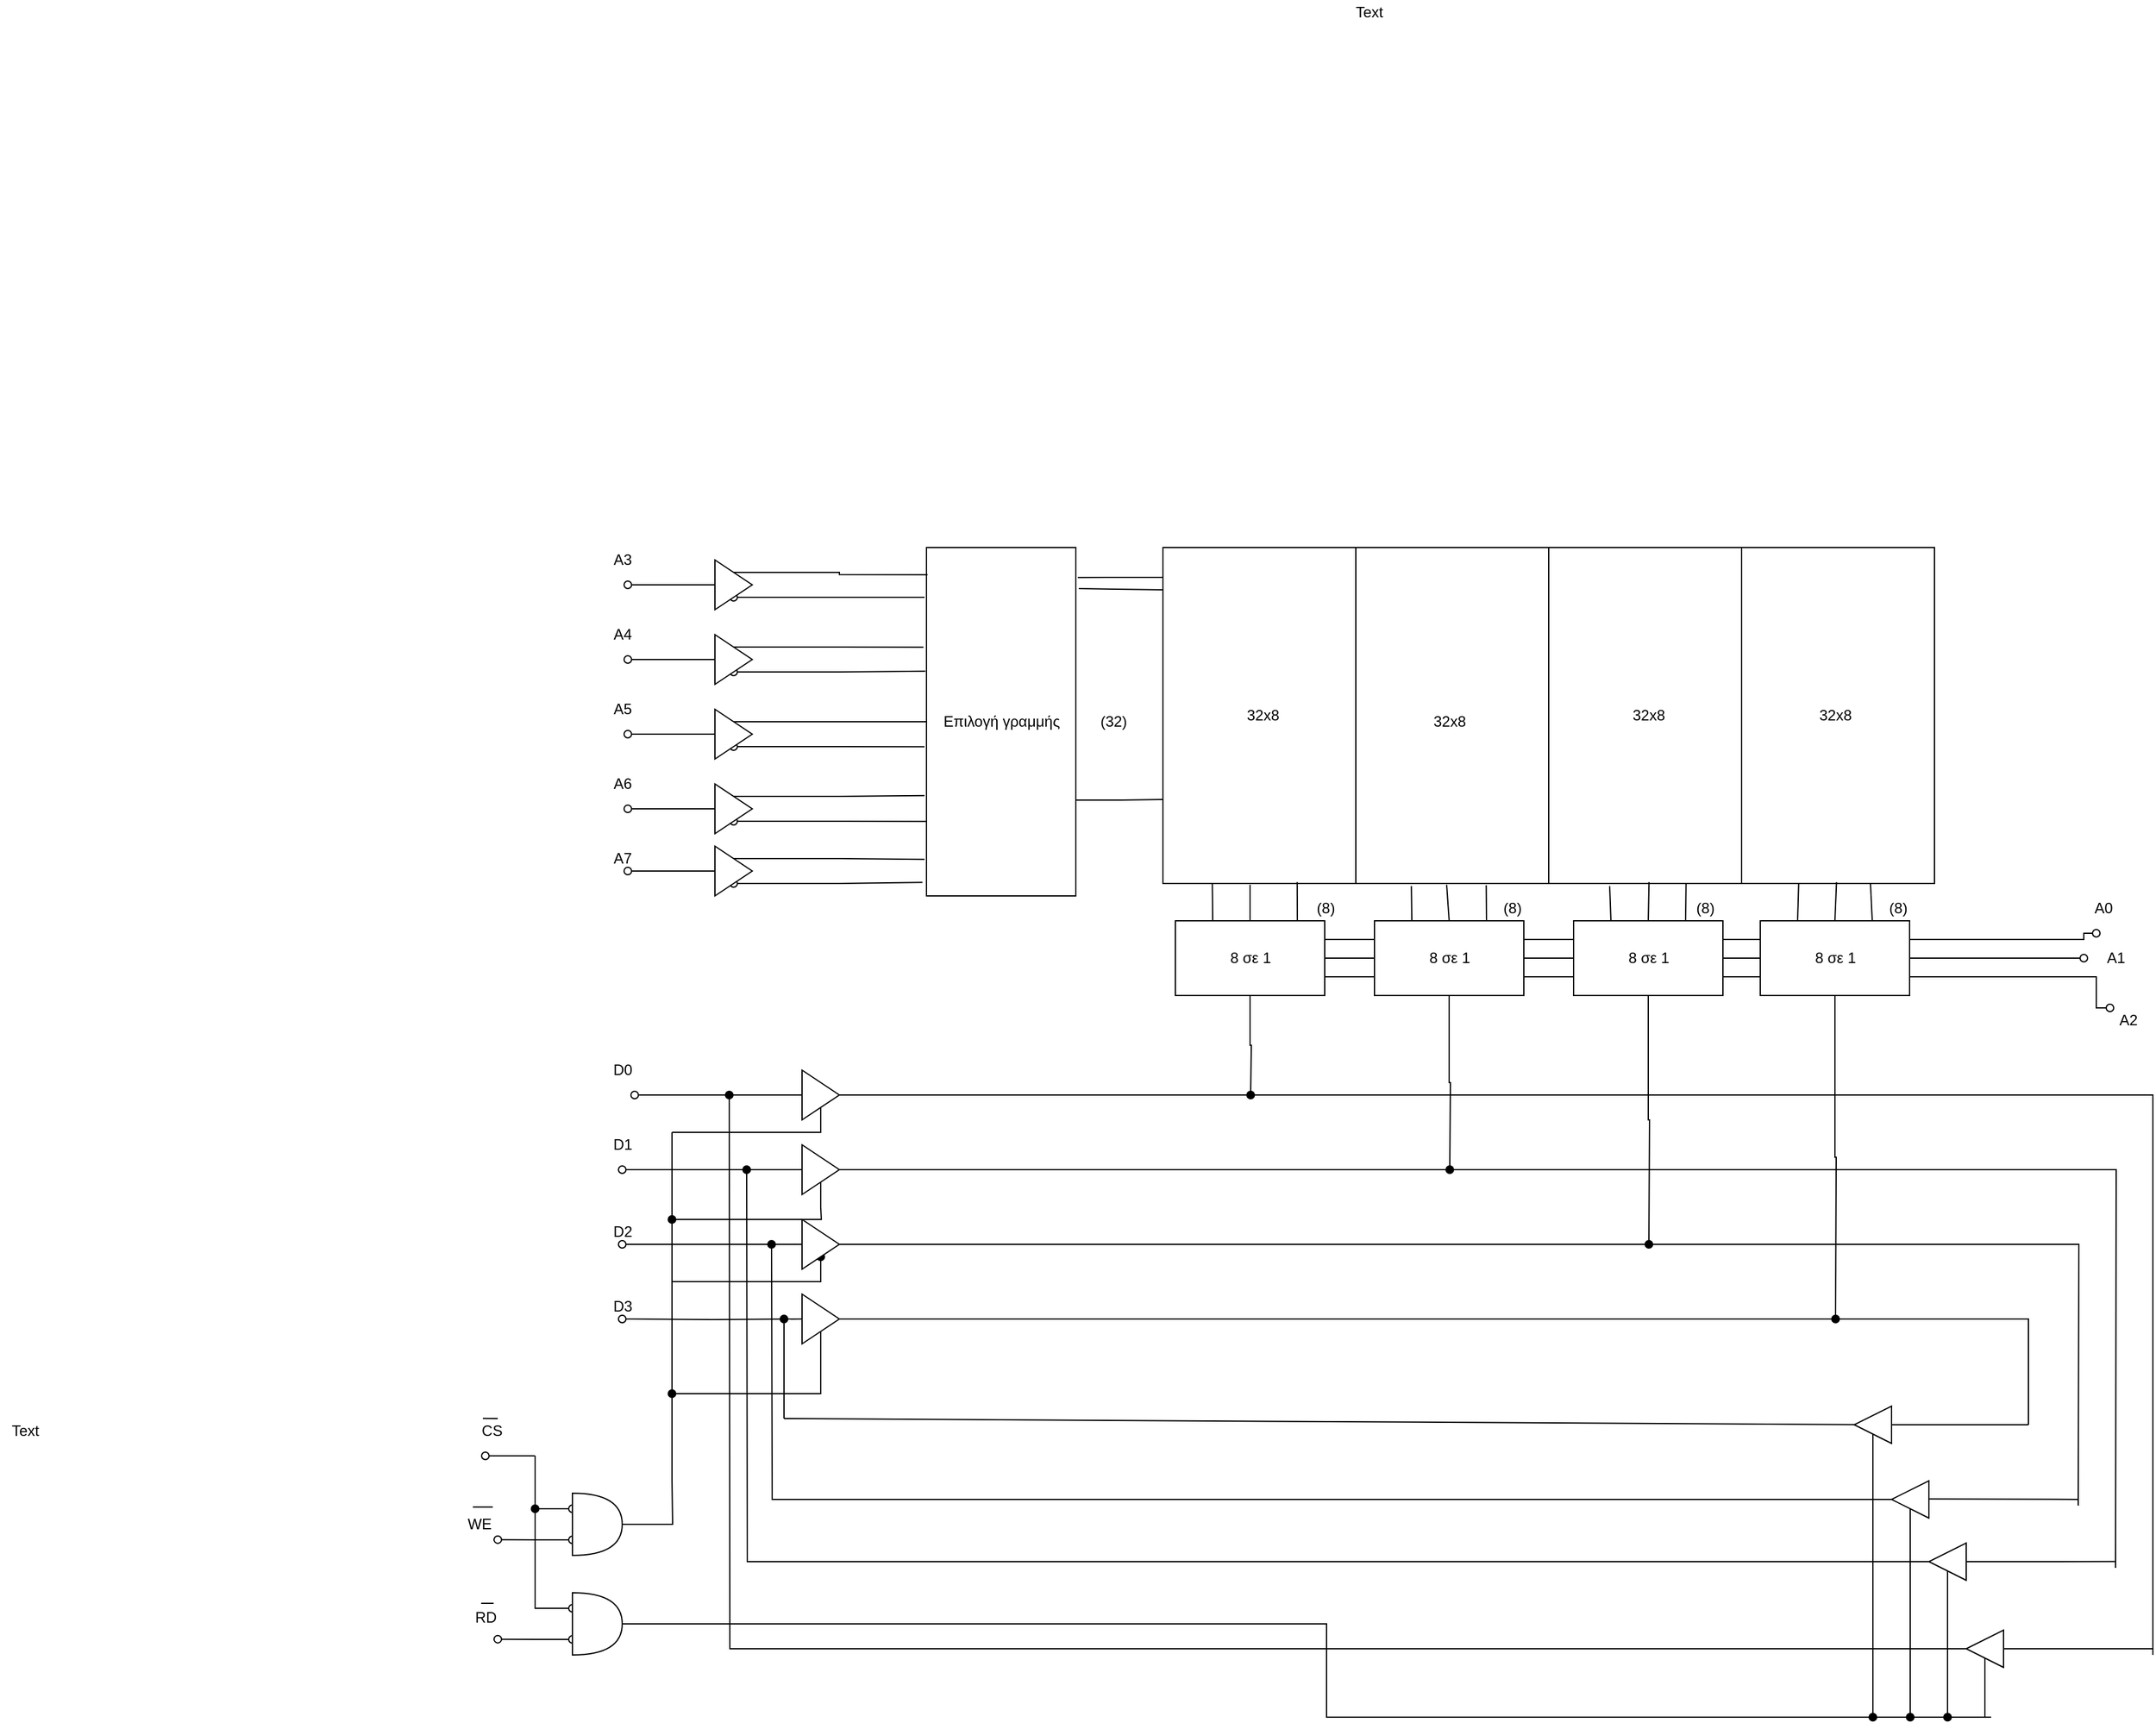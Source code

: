 <mxfile version="14.6.9" type="github" pages="2">
  <diagram id="zaYsaFtJAvkk4-98bPF6" name="Page-1">
    <mxGraphModel dx="2903" dy="2265" grid="1" gridSize="10" guides="1" tooltips="1" connect="1" arrows="1" fold="1" page="1" pageScale="1" pageWidth="827" pageHeight="1169" math="0" shadow="0">
      <root>
        <mxCell id="0" />
        <mxCell id="1" parent="0" />
        <mxCell id="vi7r8pS_lw6DegFknRx_-76" style="edgeStyle=orthogonalEdgeStyle;rounded=0;orthogonalLoop=1;jettySize=auto;html=1;exitX=1;exitY=0.75;exitDx=0;exitDy=0;entryX=0;entryY=0.75;entryDx=0;entryDy=0;startArrow=none;startFill=0;endArrow=none;endFill=0;" edge="1" parent="1" source="1oOB9dHWnE0UJrxzAWDH-4" target="1oOB9dHWnE0UJrxzAWDH-39">
          <mxGeometry relative="1" as="geometry">
            <Array as="points">
              <mxPoint x="495" y="253" />
              <mxPoint x="530" y="253" />
            </Array>
          </mxGeometry>
        </mxCell>
        <mxCell id="1oOB9dHWnE0UJrxzAWDH-4" value="Επιλογή γραμμής" style="rounded=0;whiteSpace=wrap;html=1;" vertex="1" parent="1">
          <mxGeometry x="374.5" y="50" width="120" height="280" as="geometry" />
        </mxCell>
        <mxCell id="1oOB9dHWnE0UJrxzAWDH-10" style="edgeStyle=orthogonalEdgeStyle;rounded=0;orthogonalLoop=1;jettySize=auto;html=1;endArrow=none;endFill=0;startArrow=oval;startFill=0;entryX=0;entryY=0.5;entryDx=0;entryDy=0;" edge="1" parent="1" target="1oOB9dHWnE0UJrxzAWDH-6">
          <mxGeometry relative="1" as="geometry">
            <mxPoint x="134.5" y="130" as="targetPoint" />
            <mxPoint x="134.5" y="80" as="sourcePoint" />
            <Array as="points">
              <mxPoint x="174.5" y="80" />
            </Array>
          </mxGeometry>
        </mxCell>
        <mxCell id="1oOB9dHWnE0UJrxzAWDH-11" style="edgeStyle=orthogonalEdgeStyle;rounded=0;orthogonalLoop=1;jettySize=auto;html=1;exitX=0.5;exitY=1;exitDx=0;exitDy=0;endArrow=none;endFill=0;startArrow=oval;startFill=0;" edge="1" parent="1" source="1oOB9dHWnE0UJrxzAWDH-6">
          <mxGeometry relative="1" as="geometry">
            <mxPoint x="373" y="90" as="targetPoint" />
            <Array as="points">
              <mxPoint x="373.5" y="90" />
            </Array>
          </mxGeometry>
        </mxCell>
        <mxCell id="1oOB9dHWnE0UJrxzAWDH-12" style="edgeStyle=orthogonalEdgeStyle;rounded=0;orthogonalLoop=1;jettySize=auto;html=1;exitX=0.5;exitY=0;exitDx=0;exitDy=0;endArrow=none;endFill=0;entryX=0.007;entryY=0.078;entryDx=0;entryDy=0;entryPerimeter=0;" edge="1" parent="1" source="1oOB9dHWnE0UJrxzAWDH-6" target="1oOB9dHWnE0UJrxzAWDH-4">
          <mxGeometry relative="1" as="geometry">
            <mxPoint x="324.5" y="70" as="targetPoint" />
            <Array as="points">
              <mxPoint x="304.5" y="70" />
              <mxPoint x="304.5" y="72" />
            </Array>
          </mxGeometry>
        </mxCell>
        <mxCell id="1oOB9dHWnE0UJrxzAWDH-6" value="" style="triangle;whiteSpace=wrap;html=1;" vertex="1" parent="1">
          <mxGeometry x="204.5" y="60" width="30" height="40" as="geometry" />
        </mxCell>
        <mxCell id="1oOB9dHWnE0UJrxzAWDH-16" style="edgeStyle=orthogonalEdgeStyle;rounded=0;orthogonalLoop=1;jettySize=auto;html=1;endArrow=none;endFill=0;startArrow=oval;startFill=0;entryX=0;entryY=0.5;entryDx=0;entryDy=0;" edge="1" parent="1" target="1oOB9dHWnE0UJrxzAWDH-17">
          <mxGeometry relative="1" as="geometry">
            <mxPoint x="134.5" y="190" as="targetPoint" />
            <mxPoint x="134.5" y="140" as="sourcePoint" />
            <Array as="points">
              <mxPoint x="174.5" y="140" />
            </Array>
          </mxGeometry>
        </mxCell>
        <mxCell id="1oOB9dHWnE0UJrxzAWDH-26" style="edgeStyle=orthogonalEdgeStyle;rounded=0;orthogonalLoop=1;jettySize=auto;html=1;exitX=0.5;exitY=1;exitDx=0;exitDy=0;entryX=-0.007;entryY=0.355;entryDx=0;entryDy=0;entryPerimeter=0;startArrow=oval;startFill=0;endArrow=none;endFill=0;" edge="1" parent="1" source="1oOB9dHWnE0UJrxzAWDH-17" target="1oOB9dHWnE0UJrxzAWDH-4">
          <mxGeometry relative="1" as="geometry" />
        </mxCell>
        <mxCell id="1oOB9dHWnE0UJrxzAWDH-29" style="edgeStyle=orthogonalEdgeStyle;rounded=0;orthogonalLoop=1;jettySize=auto;html=1;exitX=0.5;exitY=0;exitDx=0;exitDy=0;entryX=-0.02;entryY=0.286;entryDx=0;entryDy=0;entryPerimeter=0;startArrow=none;startFill=0;endArrow=none;endFill=0;" edge="1" parent="1" source="1oOB9dHWnE0UJrxzAWDH-17" target="1oOB9dHWnE0UJrxzAWDH-4">
          <mxGeometry relative="1" as="geometry" />
        </mxCell>
        <mxCell id="1oOB9dHWnE0UJrxzAWDH-17" value="" style="triangle;whiteSpace=wrap;html=1;" vertex="1" parent="1">
          <mxGeometry x="204.5" y="120" width="30" height="40" as="geometry" />
        </mxCell>
        <mxCell id="1oOB9dHWnE0UJrxzAWDH-18" style="edgeStyle=orthogonalEdgeStyle;rounded=0;orthogonalLoop=1;jettySize=auto;html=1;endArrow=none;endFill=0;startArrow=oval;startFill=0;entryX=0;entryY=0.5;entryDx=0;entryDy=0;" edge="1" parent="1" target="1oOB9dHWnE0UJrxzAWDH-19">
          <mxGeometry relative="1" as="geometry">
            <mxPoint x="134.5" y="250" as="targetPoint" />
            <mxPoint x="134.5" y="200" as="sourcePoint" />
            <Array as="points">
              <mxPoint x="174.5" y="200" />
            </Array>
          </mxGeometry>
        </mxCell>
        <mxCell id="1oOB9dHWnE0UJrxzAWDH-27" style="edgeStyle=orthogonalEdgeStyle;rounded=0;orthogonalLoop=1;jettySize=auto;html=1;exitX=0.5;exitY=1;exitDx=0;exitDy=0;entryX=-0.013;entryY=0.572;entryDx=0;entryDy=0;entryPerimeter=0;startArrow=oval;startFill=0;endArrow=none;endFill=0;" edge="1" parent="1" source="1oOB9dHWnE0UJrxzAWDH-19" target="1oOB9dHWnE0UJrxzAWDH-4">
          <mxGeometry relative="1" as="geometry" />
        </mxCell>
        <mxCell id="1oOB9dHWnE0UJrxzAWDH-30" style="edgeStyle=orthogonalEdgeStyle;rounded=0;orthogonalLoop=1;jettySize=auto;html=1;exitX=0.5;exitY=0;exitDx=0;exitDy=0;entryX=0;entryY=0.5;entryDx=0;entryDy=0;startArrow=none;startFill=0;endArrow=none;endFill=0;" edge="1" parent="1" source="1oOB9dHWnE0UJrxzAWDH-19" target="1oOB9dHWnE0UJrxzAWDH-4">
          <mxGeometry relative="1" as="geometry" />
        </mxCell>
        <mxCell id="1oOB9dHWnE0UJrxzAWDH-19" value="" style="triangle;whiteSpace=wrap;html=1;" vertex="1" parent="1">
          <mxGeometry x="204.5" y="180" width="30" height="40" as="geometry" />
        </mxCell>
        <mxCell id="1oOB9dHWnE0UJrxzAWDH-22" style="edgeStyle=orthogonalEdgeStyle;rounded=0;orthogonalLoop=1;jettySize=auto;html=1;endArrow=none;endFill=0;startArrow=oval;startFill=0;entryX=0;entryY=0.5;entryDx=0;entryDy=0;" edge="1" parent="1" target="1oOB9dHWnE0UJrxzAWDH-23">
          <mxGeometry relative="1" as="geometry">
            <mxPoint x="134.5" y="310" as="targetPoint" />
            <mxPoint x="134.5" y="260" as="sourcePoint" />
            <Array as="points">
              <mxPoint x="174.5" y="260" />
            </Array>
          </mxGeometry>
        </mxCell>
        <mxCell id="1oOB9dHWnE0UJrxzAWDH-28" style="edgeStyle=orthogonalEdgeStyle;rounded=0;orthogonalLoop=1;jettySize=auto;html=1;exitX=0.5;exitY=1;exitDx=0;exitDy=0;entryX=0;entryY=0.786;entryDx=0;entryDy=0;entryPerimeter=0;startArrow=oval;startFill=0;endArrow=none;endFill=0;" edge="1" parent="1" source="1oOB9dHWnE0UJrxzAWDH-23" target="1oOB9dHWnE0UJrxzAWDH-4">
          <mxGeometry relative="1" as="geometry" />
        </mxCell>
        <mxCell id="1oOB9dHWnE0UJrxzAWDH-31" style="edgeStyle=orthogonalEdgeStyle;rounded=0;orthogonalLoop=1;jettySize=auto;html=1;exitX=0.5;exitY=0;exitDx=0;exitDy=0;entryX=-0.013;entryY=0.712;entryDx=0;entryDy=0;entryPerimeter=0;startArrow=none;startFill=0;endArrow=none;endFill=0;" edge="1" parent="1" source="1oOB9dHWnE0UJrxzAWDH-23" target="1oOB9dHWnE0UJrxzAWDH-4">
          <mxGeometry relative="1" as="geometry" />
        </mxCell>
        <mxCell id="1oOB9dHWnE0UJrxzAWDH-23" value="" style="triangle;whiteSpace=wrap;html=1;" vertex="1" parent="1">
          <mxGeometry x="204.5" y="240" width="30" height="40" as="geometry" />
        </mxCell>
        <mxCell id="1oOB9dHWnE0UJrxzAWDH-32" value="" style="endArrow=none;html=1;exitX=1.013;exitY=0.086;exitDx=0;exitDy=0;exitPerimeter=0;" edge="1" parent="1" source="1oOB9dHWnE0UJrxzAWDH-4">
          <mxGeometry width="50" height="50" relative="1" as="geometry">
            <mxPoint x="504.5" y="250" as="sourcePoint" />
            <mxPoint x="564.5" y="74" as="targetPoint" />
          </mxGeometry>
        </mxCell>
        <mxCell id="1oOB9dHWnE0UJrxzAWDH-33" value="" style="endArrow=none;html=1;exitX=1.02;exitY=0.118;exitDx=0;exitDy=0;exitPerimeter=0;" edge="1" parent="1" source="1oOB9dHWnE0UJrxzAWDH-4">
          <mxGeometry width="50" height="50" relative="1" as="geometry">
            <mxPoint x="506.06" y="84.08" as="sourcePoint" />
            <mxPoint x="564.5" y="84" as="targetPoint" />
            <Array as="points" />
          </mxGeometry>
        </mxCell>
        <mxCell id="1oOB9dHWnE0UJrxzAWDH-34" style="edgeStyle=orthogonalEdgeStyle;rounded=0;orthogonalLoop=1;jettySize=auto;html=1;endArrow=none;endFill=0;startArrow=oval;startFill=0;entryX=0;entryY=0.5;entryDx=0;entryDy=0;" edge="1" parent="1" target="1oOB9dHWnE0UJrxzAWDH-35">
          <mxGeometry relative="1" as="geometry">
            <mxPoint x="134.5" y="360" as="targetPoint" />
            <mxPoint x="134.5" y="310" as="sourcePoint" />
            <Array as="points">
              <mxPoint x="174.5" y="310" />
            </Array>
          </mxGeometry>
        </mxCell>
        <mxCell id="1oOB9dHWnE0UJrxzAWDH-36" style="edgeStyle=orthogonalEdgeStyle;rounded=0;orthogonalLoop=1;jettySize=auto;html=1;exitX=0.5;exitY=0;exitDx=0;exitDy=0;entryX=-0.013;entryY=0.895;entryDx=0;entryDy=0;entryPerimeter=0;startArrow=none;startFill=0;endArrow=none;endFill=0;" edge="1" parent="1" source="1oOB9dHWnE0UJrxzAWDH-35" target="1oOB9dHWnE0UJrxzAWDH-4">
          <mxGeometry relative="1" as="geometry" />
        </mxCell>
        <mxCell id="1oOB9dHWnE0UJrxzAWDH-37" style="edgeStyle=orthogonalEdgeStyle;rounded=0;orthogonalLoop=1;jettySize=auto;html=1;exitX=0.5;exitY=1;exitDx=0;exitDy=0;entryX=-0.027;entryY=0.961;entryDx=0;entryDy=0;entryPerimeter=0;startArrow=oval;startFill=0;endArrow=none;endFill=0;" edge="1" parent="1" source="1oOB9dHWnE0UJrxzAWDH-35" target="1oOB9dHWnE0UJrxzAWDH-4">
          <mxGeometry relative="1" as="geometry" />
        </mxCell>
        <mxCell id="1oOB9dHWnE0UJrxzAWDH-35" value="" style="triangle;whiteSpace=wrap;html=1;" vertex="1" parent="1">
          <mxGeometry x="204.5" y="290" width="30" height="40" as="geometry" />
        </mxCell>
        <mxCell id="1oOB9dHWnE0UJrxzAWDH-39" value="" style="rounded=0;whiteSpace=wrap;html=1;" vertex="1" parent="1">
          <mxGeometry x="564.5" y="50" width="620" height="270" as="geometry" />
        </mxCell>
        <mxCell id="1oOB9dHWnE0UJrxzAWDH-40" value="" style="endArrow=none;html=1;entryX=0.25;entryY=0;entryDx=0;entryDy=0;exitX=0.25;exitY=1;exitDx=0;exitDy=0;" edge="1" parent="1" source="1oOB9dHWnE0UJrxzAWDH-39" target="1oOB9dHWnE0UJrxzAWDH-39">
          <mxGeometry width="50" height="50" relative="1" as="geometry">
            <mxPoint x="664.5" y="250" as="sourcePoint" />
            <mxPoint x="714.5" y="200" as="targetPoint" />
          </mxGeometry>
        </mxCell>
        <mxCell id="1oOB9dHWnE0UJrxzAWDH-42" value="" style="endArrow=none;html=1;entryX=0.5;entryY=1;entryDx=0;entryDy=0;exitX=0.5;exitY=0;exitDx=0;exitDy=0;" edge="1" parent="1" source="1oOB9dHWnE0UJrxzAWDH-39" target="1oOB9dHWnE0UJrxzAWDH-39">
          <mxGeometry width="50" height="50" relative="1" as="geometry">
            <mxPoint x="664.5" y="250" as="sourcePoint" />
            <mxPoint x="714.5" y="200" as="targetPoint" />
          </mxGeometry>
        </mxCell>
        <mxCell id="1oOB9dHWnE0UJrxzAWDH-43" value="" style="endArrow=none;html=1;entryX=0.75;entryY=0;entryDx=0;entryDy=0;exitX=0.75;exitY=1;exitDx=0;exitDy=0;" edge="1" parent="1" source="1oOB9dHWnE0UJrxzAWDH-39" target="1oOB9dHWnE0UJrxzAWDH-39">
          <mxGeometry width="50" height="50" relative="1" as="geometry">
            <mxPoint x="664.5" y="250" as="sourcePoint" />
            <mxPoint x="714.5" y="200" as="targetPoint" />
          </mxGeometry>
        </mxCell>
        <mxCell id="1oOB9dHWnE0UJrxzAWDH-99" style="edgeStyle=orthogonalEdgeStyle;rounded=0;orthogonalLoop=1;jettySize=auto;html=1;exitX=1;exitY=0.75;exitDx=0;exitDy=0;entryX=0;entryY=0.75;entryDx=0;entryDy=0;startArrow=none;startFill=0;endArrow=none;endFill=0;" edge="1" parent="1" source="1oOB9dHWnE0UJrxzAWDH-44" target="1oOB9dHWnE0UJrxzAWDH-45">
          <mxGeometry relative="1" as="geometry" />
        </mxCell>
        <mxCell id="vi7r8pS_lw6DegFknRx_-17" style="edgeStyle=orthogonalEdgeStyle;rounded=0;orthogonalLoop=1;jettySize=auto;html=1;exitX=0.5;exitY=1;exitDx=0;exitDy=0;startArrow=none;startFill=0;endArrow=oval;endFill=1;" edge="1" parent="1" source="1oOB9dHWnE0UJrxzAWDH-44">
          <mxGeometry relative="1" as="geometry">
            <mxPoint x="635" y="490" as="targetPoint" />
          </mxGeometry>
        </mxCell>
        <mxCell id="1oOB9dHWnE0UJrxzAWDH-44" value="" style="rounded=0;whiteSpace=wrap;html=1;" vertex="1" parent="1">
          <mxGeometry x="574.5" y="350" width="120" height="60" as="geometry" />
        </mxCell>
        <mxCell id="1oOB9dHWnE0UJrxzAWDH-95" style="edgeStyle=orthogonalEdgeStyle;rounded=0;orthogonalLoop=1;jettySize=auto;html=1;exitX=1;exitY=0.75;exitDx=0;exitDy=0;entryX=0;entryY=0.75;entryDx=0;entryDy=0;startArrow=none;startFill=0;endArrow=none;endFill=0;" edge="1" parent="1" source="1oOB9dHWnE0UJrxzAWDH-45" target="1oOB9dHWnE0UJrxzAWDH-46">
          <mxGeometry relative="1" as="geometry" />
        </mxCell>
        <mxCell id="1oOB9dHWnE0UJrxzAWDH-97" style="edgeStyle=orthogonalEdgeStyle;rounded=0;orthogonalLoop=1;jettySize=auto;html=1;exitX=0;exitY=0.25;exitDx=0;exitDy=0;entryX=1;entryY=0.25;entryDx=0;entryDy=0;startArrow=none;startFill=0;endArrow=none;endFill=0;" edge="1" parent="1" source="1oOB9dHWnE0UJrxzAWDH-45" target="1oOB9dHWnE0UJrxzAWDH-44">
          <mxGeometry relative="1" as="geometry" />
        </mxCell>
        <mxCell id="1oOB9dHWnE0UJrxzAWDH-98" style="edgeStyle=orthogonalEdgeStyle;rounded=0;orthogonalLoop=1;jettySize=auto;html=1;exitX=0;exitY=0.5;exitDx=0;exitDy=0;entryX=1;entryY=0.5;entryDx=0;entryDy=0;startArrow=none;startFill=0;endArrow=none;endFill=0;" edge="1" parent="1" source="1oOB9dHWnE0UJrxzAWDH-45" target="1oOB9dHWnE0UJrxzAWDH-44">
          <mxGeometry relative="1" as="geometry" />
        </mxCell>
        <mxCell id="vi7r8pS_lw6DegFknRx_-18" style="edgeStyle=orthogonalEdgeStyle;rounded=0;orthogonalLoop=1;jettySize=auto;html=1;exitX=0.5;exitY=1;exitDx=0;exitDy=0;startArrow=none;startFill=0;endArrow=oval;endFill=1;" edge="1" parent="1" source="1oOB9dHWnE0UJrxzAWDH-45">
          <mxGeometry relative="1" as="geometry">
            <mxPoint x="795" y="550" as="targetPoint" />
          </mxGeometry>
        </mxCell>
        <mxCell id="1oOB9dHWnE0UJrxzAWDH-45" value="" style="rounded=0;whiteSpace=wrap;html=1;" vertex="1" parent="1">
          <mxGeometry x="734.5" y="350" width="120" height="60" as="geometry" />
        </mxCell>
        <mxCell id="1oOB9dHWnE0UJrxzAWDH-93" style="edgeStyle=orthogonalEdgeStyle;rounded=0;orthogonalLoop=1;jettySize=auto;html=1;exitX=1;exitY=0.75;exitDx=0;exitDy=0;entryX=0;entryY=0.75;entryDx=0;entryDy=0;startArrow=none;startFill=0;endArrow=none;endFill=0;" edge="1" parent="1" source="1oOB9dHWnE0UJrxzAWDH-46" target="1oOB9dHWnE0UJrxzAWDH-47">
          <mxGeometry relative="1" as="geometry" />
        </mxCell>
        <mxCell id="1oOB9dHWnE0UJrxzAWDH-94" style="edgeStyle=orthogonalEdgeStyle;rounded=0;orthogonalLoop=1;jettySize=auto;html=1;exitX=0;exitY=0.25;exitDx=0;exitDy=0;entryX=1;entryY=0.25;entryDx=0;entryDy=0;startArrow=none;startFill=0;endArrow=none;endFill=0;" edge="1" parent="1" source="1oOB9dHWnE0UJrxzAWDH-46" target="1oOB9dHWnE0UJrxzAWDH-45">
          <mxGeometry relative="1" as="geometry" />
        </mxCell>
        <mxCell id="1oOB9dHWnE0UJrxzAWDH-96" style="edgeStyle=orthogonalEdgeStyle;rounded=0;orthogonalLoop=1;jettySize=auto;html=1;exitX=0;exitY=0.5;exitDx=0;exitDy=0;entryX=1;entryY=0.5;entryDx=0;entryDy=0;startArrow=none;startFill=0;endArrow=none;endFill=0;" edge="1" parent="1" source="1oOB9dHWnE0UJrxzAWDH-46" target="1oOB9dHWnE0UJrxzAWDH-45">
          <mxGeometry relative="1" as="geometry" />
        </mxCell>
        <mxCell id="vi7r8pS_lw6DegFknRx_-19" style="edgeStyle=orthogonalEdgeStyle;rounded=0;orthogonalLoop=1;jettySize=auto;html=1;exitX=0.5;exitY=1;exitDx=0;exitDy=0;startArrow=none;startFill=0;endArrow=oval;endFill=1;" edge="1" parent="1" source="1oOB9dHWnE0UJrxzAWDH-46">
          <mxGeometry relative="1" as="geometry">
            <mxPoint x="955" y="610" as="targetPoint" />
          </mxGeometry>
        </mxCell>
        <mxCell id="1oOB9dHWnE0UJrxzAWDH-46" value="" style="rounded=0;whiteSpace=wrap;html=1;" vertex="1" parent="1">
          <mxGeometry x="894.5" y="350" width="120" height="60" as="geometry" />
        </mxCell>
        <mxCell id="1oOB9dHWnE0UJrxzAWDH-84" value="" style="edgeStyle=orthogonalEdgeStyle;rounded=0;orthogonalLoop=1;jettySize=auto;html=1;startArrow=none;startFill=0;endArrow=oval;endFill=0;" edge="1" parent="1" source="1oOB9dHWnE0UJrxzAWDH-47">
          <mxGeometry relative="1" as="geometry">
            <mxPoint x="1304.5" y="380" as="targetPoint" />
          </mxGeometry>
        </mxCell>
        <mxCell id="1oOB9dHWnE0UJrxzAWDH-91" value="" style="edgeStyle=orthogonalEdgeStyle;rounded=0;orthogonalLoop=1;jettySize=auto;html=1;startArrow=none;startFill=0;endArrow=none;endFill=0;" edge="1" parent="1" source="1oOB9dHWnE0UJrxzAWDH-47">
          <mxGeometry relative="1" as="geometry">
            <mxPoint x="1014.5" y="380" as="targetPoint" />
          </mxGeometry>
        </mxCell>
        <mxCell id="1oOB9dHWnE0UJrxzAWDH-92" style="edgeStyle=orthogonalEdgeStyle;rounded=0;orthogonalLoop=1;jettySize=auto;html=1;exitX=0;exitY=0.25;exitDx=0;exitDy=0;entryX=1;entryY=0.25;entryDx=0;entryDy=0;startArrow=none;startFill=0;endArrow=none;endFill=0;" edge="1" parent="1" source="1oOB9dHWnE0UJrxzAWDH-47" target="1oOB9dHWnE0UJrxzAWDH-46">
          <mxGeometry relative="1" as="geometry" />
        </mxCell>
        <mxCell id="vi7r8pS_lw6DegFknRx_-20" style="edgeStyle=orthogonalEdgeStyle;rounded=0;orthogonalLoop=1;jettySize=auto;html=1;exitX=0.5;exitY=1;exitDx=0;exitDy=0;startArrow=none;startFill=0;endArrow=oval;endFill=1;" edge="1" parent="1" source="1oOB9dHWnE0UJrxzAWDH-47">
          <mxGeometry relative="1" as="geometry">
            <mxPoint x="1105" y="670" as="targetPoint" />
          </mxGeometry>
        </mxCell>
        <mxCell id="1oOB9dHWnE0UJrxzAWDH-47" value="" style="rounded=0;whiteSpace=wrap;html=1;" vertex="1" parent="1">
          <mxGeometry x="1044.5" y="350" width="120" height="60" as="geometry" />
        </mxCell>
        <mxCell id="1oOB9dHWnE0UJrxzAWDH-48" value="8 σε 1" style="text;html=1;strokeColor=none;fillColor=none;align=center;verticalAlign=middle;whiteSpace=wrap;rounded=0;" vertex="1" parent="1">
          <mxGeometry x="614.5" y="370" width="40" height="20" as="geometry" />
        </mxCell>
        <mxCell id="1oOB9dHWnE0UJrxzAWDH-49" value="8 σε 1" style="text;html=1;strokeColor=none;fillColor=none;align=center;verticalAlign=middle;whiteSpace=wrap;rounded=0;" vertex="1" parent="1">
          <mxGeometry x="774.5" y="370" width="40" height="20" as="geometry" />
        </mxCell>
        <mxCell id="1oOB9dHWnE0UJrxzAWDH-50" value="8 σε 1" style="text;html=1;strokeColor=none;fillColor=none;align=center;verticalAlign=middle;whiteSpace=wrap;rounded=0;" vertex="1" parent="1">
          <mxGeometry x="934.5" y="370" width="40" height="20" as="geometry" />
        </mxCell>
        <mxCell id="1oOB9dHWnE0UJrxzAWDH-51" value="8 σε 1" style="text;html=1;strokeColor=none;fillColor=none;align=center;verticalAlign=middle;whiteSpace=wrap;rounded=0;" vertex="1" parent="1">
          <mxGeometry x="1084.5" y="370" width="40" height="20" as="geometry" />
        </mxCell>
        <mxCell id="1oOB9dHWnE0UJrxzAWDH-52" value="32x8" style="text;html=1;strokeColor=none;fillColor=none;align=center;verticalAlign=middle;whiteSpace=wrap;rounded=0;" vertex="1" parent="1">
          <mxGeometry x="624.5" y="175" width="40" height="20" as="geometry" />
        </mxCell>
        <mxCell id="1oOB9dHWnE0UJrxzAWDH-53" value="32x8" style="text;html=1;strokeColor=none;fillColor=none;align=center;verticalAlign=middle;whiteSpace=wrap;rounded=0;" vertex="1" parent="1">
          <mxGeometry x="774.5" y="180" width="40" height="20" as="geometry" />
        </mxCell>
        <mxCell id="1oOB9dHWnE0UJrxzAWDH-54" value="32x8" style="text;html=1;strokeColor=none;fillColor=none;align=center;verticalAlign=middle;whiteSpace=wrap;rounded=0;" vertex="1" parent="1">
          <mxGeometry x="934.5" y="175" width="40" height="20" as="geometry" />
        </mxCell>
        <mxCell id="1oOB9dHWnE0UJrxzAWDH-55" value="32x8" style="text;html=1;strokeColor=none;fillColor=none;align=center;verticalAlign=middle;whiteSpace=wrap;rounded=0;" vertex="1" parent="1">
          <mxGeometry x="1084.5" y="175" width="40" height="20" as="geometry" />
        </mxCell>
        <mxCell id="1oOB9dHWnE0UJrxzAWDH-57" value="(32)" style="text;html=1;strokeColor=none;fillColor=none;align=center;verticalAlign=middle;whiteSpace=wrap;rounded=0;" vertex="1" parent="1">
          <mxGeometry x="504.5" y="180" width="40" height="20" as="geometry" />
        </mxCell>
        <mxCell id="1oOB9dHWnE0UJrxzAWDH-58" value="" style="endArrow=none;html=1;exitX=0.5;exitY=0;exitDx=0;exitDy=0;" edge="1" parent="1" source="1oOB9dHWnE0UJrxzAWDH-44">
          <mxGeometry width="50" height="50" relative="1" as="geometry">
            <mxPoint x="664.5" y="250" as="sourcePoint" />
            <mxPoint x="634.5" y="321" as="targetPoint" />
          </mxGeometry>
        </mxCell>
        <mxCell id="1oOB9dHWnE0UJrxzAWDH-62" value="" style="endArrow=none;html=1;entryX=0.064;entryY=0.999;entryDx=0;entryDy=0;entryPerimeter=0;exitX=0.25;exitY=0;exitDx=0;exitDy=0;" edge="1" parent="1" source="1oOB9dHWnE0UJrxzAWDH-44" target="1oOB9dHWnE0UJrxzAWDH-39">
          <mxGeometry width="50" height="50" relative="1" as="geometry">
            <mxPoint x="615.5" y="347" as="sourcePoint" />
            <mxPoint x="654.5" y="341" as="targetPoint" />
          </mxGeometry>
        </mxCell>
        <mxCell id="1oOB9dHWnE0UJrxzAWDH-63" value="" style="endArrow=none;html=1;entryX=0.174;entryY=0.996;entryDx=0;entryDy=0;entryPerimeter=0;" edge="1" parent="1" target="1oOB9dHWnE0UJrxzAWDH-39">
          <mxGeometry width="50" height="50" relative="1" as="geometry">
            <mxPoint x="672.5" y="350" as="sourcePoint" />
            <mxPoint x="664.5" y="351" as="targetPoint" />
          </mxGeometry>
        </mxCell>
        <mxCell id="1oOB9dHWnE0UJrxzAWDH-69" value="" style="endArrow=none;html=1;exitX=0.25;exitY=0;exitDx=0;exitDy=0;entryX=0.322;entryY=1.008;entryDx=0;entryDy=0;entryPerimeter=0;" edge="1" parent="1" source="1oOB9dHWnE0UJrxzAWDH-45" target="1oOB9dHWnE0UJrxzAWDH-39">
          <mxGeometry width="50" height="50" relative="1" as="geometry">
            <mxPoint x="664.5" y="250" as="sourcePoint" />
            <mxPoint x="714.5" y="200" as="targetPoint" />
          </mxGeometry>
        </mxCell>
        <mxCell id="1oOB9dHWnE0UJrxzAWDH-75" value="" style="endArrow=none;html=1;exitX=0.5;exitY=0;exitDx=0;exitDy=0;" edge="1" parent="1" source="1oOB9dHWnE0UJrxzAWDH-45">
          <mxGeometry width="50" height="50" relative="1" as="geometry">
            <mxPoint x="774.5" y="360" as="sourcePoint" />
            <mxPoint x="792.5" y="321" as="targetPoint" />
          </mxGeometry>
        </mxCell>
        <mxCell id="1oOB9dHWnE0UJrxzAWDH-76" value="" style="endArrow=none;html=1;exitX=0.75;exitY=0;exitDx=0;exitDy=0;entryX=0.419;entryY=1.005;entryDx=0;entryDy=0;entryPerimeter=0;" edge="1" parent="1" source="1oOB9dHWnE0UJrxzAWDH-45" target="1oOB9dHWnE0UJrxzAWDH-39">
          <mxGeometry width="50" height="50" relative="1" as="geometry">
            <mxPoint x="784.5" y="370" as="sourcePoint" />
            <mxPoint x="784.14" y="342.16" as="targetPoint" />
          </mxGeometry>
        </mxCell>
        <mxCell id="1oOB9dHWnE0UJrxzAWDH-77" value="" style="endArrow=none;html=1;entryX=0.579;entryY=1.008;entryDx=0;entryDy=0;entryPerimeter=0;exitX=0.25;exitY=0;exitDx=0;exitDy=0;" edge="1" parent="1" source="1oOB9dHWnE0UJrxzAWDH-46" target="1oOB9dHWnE0UJrxzAWDH-39">
          <mxGeometry width="50" height="50" relative="1" as="geometry">
            <mxPoint x="794.5" y="380" as="sourcePoint" />
            <mxPoint x="794.14" y="352.16" as="targetPoint" />
          </mxGeometry>
        </mxCell>
        <mxCell id="1oOB9dHWnE0UJrxzAWDH-78" value="" style="endArrow=none;html=1;exitX=0.5;exitY=0;exitDx=0;exitDy=0;entryX=0.63;entryY=0.996;entryDx=0;entryDy=0;entryPerimeter=0;" edge="1" parent="1" source="1oOB9dHWnE0UJrxzAWDH-46" target="1oOB9dHWnE0UJrxzAWDH-39">
          <mxGeometry width="50" height="50" relative="1" as="geometry">
            <mxPoint x="804.5" y="390" as="sourcePoint" />
            <mxPoint x="804.14" y="362.16" as="targetPoint" />
          </mxGeometry>
        </mxCell>
        <mxCell id="1oOB9dHWnE0UJrxzAWDH-79" value="" style="endArrow=none;html=1;exitX=0.75;exitY=0;exitDx=0;exitDy=0;entryX=0.678;entryY=0.999;entryDx=0;entryDy=0;entryPerimeter=0;" edge="1" parent="1" source="1oOB9dHWnE0UJrxzAWDH-46" target="1oOB9dHWnE0UJrxzAWDH-39">
          <mxGeometry width="50" height="50" relative="1" as="geometry">
            <mxPoint x="814.5" y="400" as="sourcePoint" />
            <mxPoint x="814.14" y="372.16" as="targetPoint" />
          </mxGeometry>
        </mxCell>
        <mxCell id="1oOB9dHWnE0UJrxzAWDH-80" value="" style="endArrow=none;html=1;exitX=0.25;exitY=0;exitDx=0;exitDy=0;entryX=0.824;entryY=0.999;entryDx=0;entryDy=0;entryPerimeter=0;" edge="1" parent="1" source="1oOB9dHWnE0UJrxzAWDH-47" target="1oOB9dHWnE0UJrxzAWDH-39">
          <mxGeometry width="50" height="50" relative="1" as="geometry">
            <mxPoint x="824.5" y="410" as="sourcePoint" />
            <mxPoint x="824.14" y="382.16" as="targetPoint" />
          </mxGeometry>
        </mxCell>
        <mxCell id="1oOB9dHWnE0UJrxzAWDH-81" value="" style="endArrow=none;html=1;exitX=0.5;exitY=0;exitDx=0;exitDy=0;entryX=0.873;entryY=0.996;entryDx=0;entryDy=0;entryPerimeter=0;" edge="1" parent="1" source="1oOB9dHWnE0UJrxzAWDH-47" target="1oOB9dHWnE0UJrxzAWDH-39">
          <mxGeometry width="50" height="50" relative="1" as="geometry">
            <mxPoint x="834.5" y="420" as="sourcePoint" />
            <mxPoint x="834.14" y="392.16" as="targetPoint" />
          </mxGeometry>
        </mxCell>
        <mxCell id="1oOB9dHWnE0UJrxzAWDH-82" value="" style="endArrow=none;html=1;exitX=0.75;exitY=0;exitDx=0;exitDy=0;entryX=0.917;entryY=0.999;entryDx=0;entryDy=0;entryPerimeter=0;" edge="1" parent="1" source="1oOB9dHWnE0UJrxzAWDH-47" target="1oOB9dHWnE0UJrxzAWDH-39">
          <mxGeometry width="50" height="50" relative="1" as="geometry">
            <mxPoint x="844.5" y="430" as="sourcePoint" />
            <mxPoint x="844.14" y="402.16" as="targetPoint" />
          </mxGeometry>
        </mxCell>
        <mxCell id="1oOB9dHWnE0UJrxzAWDH-90" value="" style="edgeStyle=orthogonalEdgeStyle;rounded=0;orthogonalLoop=1;jettySize=auto;html=1;startArrow=oval;startFill=0;endArrow=none;endFill=0;entryX=1;entryY=0.75;entryDx=0;entryDy=0;" edge="1" parent="1" target="1oOB9dHWnE0UJrxzAWDH-47">
          <mxGeometry relative="1" as="geometry">
            <mxPoint x="1325.5" y="420" as="sourcePoint" />
            <mxPoint x="1194.5" y="400" as="targetPoint" />
            <Array as="points">
              <mxPoint x="1314.5" y="395" />
            </Array>
          </mxGeometry>
        </mxCell>
        <mxCell id="1oOB9dHWnE0UJrxzAWDH-88" value="" style="edgeStyle=orthogonalEdgeStyle;rounded=0;orthogonalLoop=1;jettySize=auto;html=1;startArrow=oval;startFill=0;endArrow=none;endFill=0;entryX=1;entryY=0.25;entryDx=0;entryDy=0;exitX=0.53;exitY=0.425;exitDx=0;exitDy=0;exitPerimeter=0;" edge="1" parent="1" target="1oOB9dHWnE0UJrxzAWDH-47">
          <mxGeometry relative="1" as="geometry">
            <mxPoint x="1314.5" y="360" as="sourcePoint" />
            <mxPoint x="1244.5" y="370" as="targetPoint" />
            <Array as="points">
              <mxPoint x="1304.5" y="365" />
            </Array>
          </mxGeometry>
        </mxCell>
        <mxCell id="1oOB9dHWnE0UJrxzAWDH-100" style="edgeStyle=orthogonalEdgeStyle;rounded=0;orthogonalLoop=1;jettySize=auto;html=1;endArrow=none;endFill=0;startArrow=oval;startFill=0;entryX=0;entryY=0.5;entryDx=0;entryDy=0;" edge="1" parent="1" target="1oOB9dHWnE0UJrxzAWDH-101">
          <mxGeometry relative="1" as="geometry">
            <mxPoint x="204.5" y="540" as="targetPoint" />
            <mxPoint x="140" y="490" as="sourcePoint" />
            <Array as="points">
              <mxPoint x="234.5" y="490" />
              <mxPoint x="234.5" y="490" />
            </Array>
          </mxGeometry>
        </mxCell>
        <mxCell id="1oOB9dHWnE0UJrxzAWDH-114" style="edgeStyle=orthogonalEdgeStyle;rounded=0;orthogonalLoop=1;jettySize=auto;html=1;exitX=0.5;exitY=1;exitDx=0;exitDy=0;startArrow=none;startFill=0;endArrow=none;endFill=0;" edge="1" parent="1" source="1oOB9dHWnE0UJrxzAWDH-101">
          <mxGeometry relative="1" as="geometry">
            <mxPoint x="254.5" y="520" as="targetPoint" />
            <Array as="points">
              <mxPoint x="289.5" y="510" />
              <mxPoint x="289.5" y="510" />
            </Array>
          </mxGeometry>
        </mxCell>
        <mxCell id="vi7r8pS_lw6DegFknRx_-13" style="edgeStyle=orthogonalEdgeStyle;rounded=0;orthogonalLoop=1;jettySize=auto;html=1;exitX=1;exitY=0.5;exitDx=0;exitDy=0;startArrow=none;startFill=0;endArrow=none;endFill=0;" edge="1" parent="1" source="1oOB9dHWnE0UJrxzAWDH-101">
          <mxGeometry relative="1" as="geometry">
            <mxPoint x="1360" y="940" as="targetPoint" />
            <Array as="points">
              <mxPoint x="1360" y="490" />
              <mxPoint x="1360" y="940" />
            </Array>
          </mxGeometry>
        </mxCell>
        <mxCell id="1oOB9dHWnE0UJrxzAWDH-101" value="" style="triangle;whiteSpace=wrap;html=1;" vertex="1" parent="1">
          <mxGeometry x="274.5" y="470" width="30" height="40" as="geometry" />
        </mxCell>
        <mxCell id="1oOB9dHWnE0UJrxzAWDH-102" style="edgeStyle=orthogonalEdgeStyle;rounded=0;orthogonalLoop=1;jettySize=auto;html=1;endArrow=none;endFill=0;startArrow=oval;startFill=0;entryX=0;entryY=0.5;entryDx=0;entryDy=0;" edge="1" parent="1" target="1oOB9dHWnE0UJrxzAWDH-103">
          <mxGeometry relative="1" as="geometry">
            <mxPoint x="204.5" y="600" as="targetPoint" />
            <mxPoint x="130" y="550" as="sourcePoint" />
            <Array as="points">
              <mxPoint x="244.5" y="550" />
            </Array>
          </mxGeometry>
        </mxCell>
        <mxCell id="1oOB9dHWnE0UJrxzAWDH-115" style="edgeStyle=orthogonalEdgeStyle;rounded=0;orthogonalLoop=1;jettySize=auto;html=1;exitX=0.5;exitY=1;exitDx=0;exitDy=0;startArrow=none;startFill=0;endArrow=oval;endFill=1;" edge="1" parent="1" source="1oOB9dHWnE0UJrxzAWDH-103">
          <mxGeometry relative="1" as="geometry">
            <mxPoint x="170" y="590" as="targetPoint" />
            <Array as="points">
              <mxPoint x="290" y="580" />
              <mxPoint x="290" y="590" />
            </Array>
          </mxGeometry>
        </mxCell>
        <mxCell id="vi7r8pS_lw6DegFknRx_-14" style="edgeStyle=orthogonalEdgeStyle;rounded=0;orthogonalLoop=1;jettySize=auto;html=1;exitX=1;exitY=0.5;exitDx=0;exitDy=0;startArrow=none;startFill=0;endArrow=none;endFill=0;" edge="1" parent="1" source="1oOB9dHWnE0UJrxzAWDH-103">
          <mxGeometry relative="1" as="geometry">
            <mxPoint x="1330" y="870" as="targetPoint" />
          </mxGeometry>
        </mxCell>
        <mxCell id="1oOB9dHWnE0UJrxzAWDH-103" value="" style="triangle;whiteSpace=wrap;html=1;" vertex="1" parent="1">
          <mxGeometry x="274.5" y="530" width="30" height="40" as="geometry" />
        </mxCell>
        <mxCell id="1oOB9dHWnE0UJrxzAWDH-104" style="edgeStyle=orthogonalEdgeStyle;rounded=0;orthogonalLoop=1;jettySize=auto;html=1;endArrow=none;endFill=0;startArrow=oval;startFill=0;entryX=0;entryY=0.5;entryDx=0;entryDy=0;" edge="1" parent="1" target="1oOB9dHWnE0UJrxzAWDH-105">
          <mxGeometry relative="1" as="geometry">
            <mxPoint x="204.5" y="660" as="targetPoint" />
            <mxPoint x="130" y="610" as="sourcePoint" />
            <Array as="points">
              <mxPoint x="244.5" y="610" />
            </Array>
          </mxGeometry>
        </mxCell>
        <mxCell id="vi7r8pS_lw6DegFknRx_-4" style="edgeStyle=orthogonalEdgeStyle;rounded=0;orthogonalLoop=1;jettySize=auto;html=1;exitX=0.5;exitY=1;exitDx=0;exitDy=0;startArrow=oval;startFill=1;endArrow=none;endFill=0;" edge="1" parent="1" source="1oOB9dHWnE0UJrxzAWDH-105">
          <mxGeometry relative="1" as="geometry">
            <mxPoint x="170" y="640" as="targetPoint" />
            <Array as="points">
              <mxPoint x="290" y="640" />
            </Array>
          </mxGeometry>
        </mxCell>
        <mxCell id="vi7r8pS_lw6DegFknRx_-15" style="edgeStyle=orthogonalEdgeStyle;rounded=0;orthogonalLoop=1;jettySize=auto;html=1;exitX=1;exitY=0.5;exitDx=0;exitDy=0;startArrow=none;startFill=0;endArrow=none;endFill=0;" edge="1" parent="1" source="1oOB9dHWnE0UJrxzAWDH-105">
          <mxGeometry relative="1" as="geometry">
            <mxPoint x="1300" y="820" as="targetPoint" />
          </mxGeometry>
        </mxCell>
        <mxCell id="1oOB9dHWnE0UJrxzAWDH-105" value="" style="triangle;whiteSpace=wrap;html=1;" vertex="1" parent="1">
          <mxGeometry x="274.5" y="590" width="30" height="40" as="geometry" />
        </mxCell>
        <mxCell id="1oOB9dHWnE0UJrxzAWDH-106" style="edgeStyle=orthogonalEdgeStyle;rounded=0;orthogonalLoop=1;jettySize=auto;html=1;endArrow=none;endFill=0;startArrow=oval;startFill=0;entryX=0;entryY=0.5;entryDx=0;entryDy=0;" edge="1" parent="1" target="1oOB9dHWnE0UJrxzAWDH-107">
          <mxGeometry relative="1" as="geometry">
            <mxPoint x="284.5" y="670" as="targetPoint" />
            <mxPoint x="130" y="670" as="sourcePoint" />
            <Array as="points" />
          </mxGeometry>
        </mxCell>
        <mxCell id="vi7r8pS_lw6DegFknRx_-6" style="edgeStyle=orthogonalEdgeStyle;rounded=0;orthogonalLoop=1;jettySize=auto;html=1;exitX=0.5;exitY=1;exitDx=0;exitDy=0;startArrow=none;startFill=0;endArrow=none;endFill=0;" edge="1" parent="1" source="1oOB9dHWnE0UJrxzAWDH-107">
          <mxGeometry relative="1" as="geometry">
            <mxPoint x="284.5" y="730" as="targetPoint" />
            <Array as="points">
              <mxPoint x="289.5" y="730" />
            </Array>
          </mxGeometry>
        </mxCell>
        <mxCell id="1oOB9dHWnE0UJrxzAWDH-107" value="" style="triangle;whiteSpace=wrap;html=1;" vertex="1" parent="1">
          <mxGeometry x="274.5" y="650" width="30" height="40" as="geometry" />
        </mxCell>
        <mxCell id="1oOB9dHWnE0UJrxzAWDH-113" value="" style="endArrow=oval;html=1;endFill=1;" edge="1" parent="1">
          <mxGeometry width="50" height="50" relative="1" as="geometry">
            <mxPoint x="260" y="750" as="sourcePoint" />
            <mxPoint x="260" y="670" as="targetPoint" />
          </mxGeometry>
        </mxCell>
        <mxCell id="vi7r8pS_lw6DegFknRx_-2" value="" style="endArrow=none;html=1;" edge="1" parent="1">
          <mxGeometry width="50" height="50" relative="1" as="geometry">
            <mxPoint x="170" y="520" as="sourcePoint" />
            <mxPoint x="254.5" y="520" as="targetPoint" />
          </mxGeometry>
        </mxCell>
        <mxCell id="vi7r8pS_lw6DegFknRx_-5" value="" style="endArrow=none;html=1;" edge="1" parent="1">
          <mxGeometry width="50" height="50" relative="1" as="geometry">
            <mxPoint x="170" y="520" as="sourcePoint" />
            <mxPoint x="170" y="800" as="targetPoint" />
          </mxGeometry>
        </mxCell>
        <mxCell id="vi7r8pS_lw6DegFknRx_-7" value="" style="endArrow=none;html=1;startArrow=oval;startFill=1;" edge="1" parent="1">
          <mxGeometry width="50" height="50" relative="1" as="geometry">
            <mxPoint x="170" y="730" as="sourcePoint" />
            <mxPoint x="290" y="730" as="targetPoint" />
          </mxGeometry>
        </mxCell>
        <mxCell id="vi7r8pS_lw6DegFknRx_-11" style="edgeStyle=orthogonalEdgeStyle;rounded=0;orthogonalLoop=1;jettySize=auto;html=1;startArrow=none;startFill=0;endArrow=none;endFill=0;" edge="1" parent="1" source="vi7r8pS_lw6DegFknRx_-8">
          <mxGeometry relative="1" as="geometry">
            <mxPoint x="170" y="800" as="targetPoint" />
            <mxPoint x="70" y="835" as="sourcePoint" />
          </mxGeometry>
        </mxCell>
        <mxCell id="vi7r8pS_lw6DegFknRx_-9" value="Text" style="text;html=1;align=center;verticalAlign=middle;resizable=0;points=[];autosize=1;strokeColor=none;" vertex="1" parent="1">
          <mxGeometry x="710" y="-390" width="40" height="20" as="geometry" />
        </mxCell>
        <mxCell id="vi7r8pS_lw6DegFknRx_-10" value="Text" style="text;html=1;align=center;verticalAlign=middle;resizable=0;points=[];autosize=1;strokeColor=none;" vertex="1" parent="1">
          <mxGeometry x="-370" y="750" width="40" height="20" as="geometry" />
        </mxCell>
        <mxCell id="vi7r8pS_lw6DegFknRx_-24" value="" style="endArrow=none;html=1;" edge="1" parent="1" target="vi7r8pS_lw6DegFknRx_-26">
          <mxGeometry width="50" height="50" relative="1" as="geometry">
            <mxPoint x="260" y="750" as="sourcePoint" />
            <mxPoint x="1150" y="750" as="targetPoint" />
          </mxGeometry>
        </mxCell>
        <mxCell id="vi7r8pS_lw6DegFknRx_-25" value="" style="endArrow=none;html=1;" edge="1" parent="1">
          <mxGeometry width="50" height="50" relative="1" as="geometry">
            <mxPoint x="1180" y="814.58" as="sourcePoint" />
            <mxPoint x="1300" y="815" as="targetPoint" />
          </mxGeometry>
        </mxCell>
        <mxCell id="vi7r8pS_lw6DegFknRx_-28" value="" style="edgeStyle=orthogonalEdgeStyle;rounded=0;orthogonalLoop=1;jettySize=auto;html=1;startArrow=none;startFill=0;endArrow=none;endFill=0;" edge="1" parent="1" source="vi7r8pS_lw6DegFknRx_-26">
          <mxGeometry relative="1" as="geometry">
            <mxPoint x="1260" y="755" as="targetPoint" />
          </mxGeometry>
        </mxCell>
        <mxCell id="vi7r8pS_lw6DegFknRx_-74" style="edgeStyle=orthogonalEdgeStyle;rounded=0;orthogonalLoop=1;jettySize=auto;html=1;exitX=0.5;exitY=0;exitDx=0;exitDy=0;startArrow=none;startFill=0;endArrow=oval;endFill=1;" edge="1" parent="1" source="vi7r8pS_lw6DegFknRx_-26">
          <mxGeometry relative="1" as="geometry">
            <mxPoint x="1135" y="990" as="targetPoint" />
          </mxGeometry>
        </mxCell>
        <mxCell id="vi7r8pS_lw6DegFknRx_-26" value="" style="triangle;whiteSpace=wrap;html=1;direction=west;" vertex="1" parent="1">
          <mxGeometry x="1120" y="740" width="30" height="30" as="geometry" />
        </mxCell>
        <mxCell id="vi7r8pS_lw6DegFknRx_-30" value="" style="edgeStyle=orthogonalEdgeStyle;rounded=0;orthogonalLoop=1;jettySize=auto;html=1;startArrow=none;startFill=0;endArrow=none;endFill=0;entryX=1;entryY=0.5;entryDx=0;entryDy=0;" edge="1" parent="1" target="1oOB9dHWnE0UJrxzAWDH-107">
          <mxGeometry relative="1" as="geometry">
            <mxPoint x="1260" y="755" as="sourcePoint" />
            <mxPoint x="870" y="670" as="targetPoint" />
            <Array as="points">
              <mxPoint x="1260" y="670" />
            </Array>
          </mxGeometry>
        </mxCell>
        <mxCell id="vi7r8pS_lw6DegFknRx_-39" style="edgeStyle=orthogonalEdgeStyle;rounded=0;orthogonalLoop=1;jettySize=auto;html=1;exitX=1;exitY=0.5;exitDx=0;exitDy=0;startArrow=none;startFill=0;endArrow=oval;endFill=1;" edge="1" parent="1" source="vi7r8pS_lw6DegFknRx_-33">
          <mxGeometry relative="1" as="geometry">
            <mxPoint x="250" y="610" as="targetPoint" />
          </mxGeometry>
        </mxCell>
        <mxCell id="vi7r8pS_lw6DegFknRx_-73" style="edgeStyle=orthogonalEdgeStyle;rounded=0;orthogonalLoop=1;jettySize=auto;html=1;exitX=0.5;exitY=0;exitDx=0;exitDy=0;startArrow=none;startFill=0;endArrow=oval;endFill=1;" edge="1" parent="1" source="vi7r8pS_lw6DegFknRx_-33">
          <mxGeometry relative="1" as="geometry">
            <mxPoint x="1165" y="990" as="targetPoint" />
            <Array as="points">
              <mxPoint x="1165" y="950" />
            </Array>
          </mxGeometry>
        </mxCell>
        <mxCell id="vi7r8pS_lw6DegFknRx_-33" value="" style="triangle;whiteSpace=wrap;html=1;direction=west;" vertex="1" parent="1">
          <mxGeometry x="1150" y="800" width="30" height="30" as="geometry" />
        </mxCell>
        <mxCell id="vi7r8pS_lw6DegFknRx_-36" style="edgeStyle=orthogonalEdgeStyle;rounded=0;orthogonalLoop=1;jettySize=auto;html=1;exitX=0;exitY=0.5;exitDx=0;exitDy=0;startArrow=none;startFill=0;endArrow=none;endFill=0;" edge="1" parent="1" source="vi7r8pS_lw6DegFknRx_-34">
          <mxGeometry relative="1" as="geometry">
            <mxPoint x="1330" y="864.833" as="targetPoint" />
          </mxGeometry>
        </mxCell>
        <mxCell id="vi7r8pS_lw6DegFknRx_-40" style="edgeStyle=orthogonalEdgeStyle;rounded=0;orthogonalLoop=1;jettySize=auto;html=1;exitX=1;exitY=0.5;exitDx=0;exitDy=0;startArrow=none;startFill=0;endArrow=oval;endFill=1;" edge="1" parent="1" source="vi7r8pS_lw6DegFknRx_-34">
          <mxGeometry relative="1" as="geometry">
            <mxPoint x="230" y="550" as="targetPoint" />
          </mxGeometry>
        </mxCell>
        <mxCell id="vi7r8pS_lw6DegFknRx_-72" style="edgeStyle=orthogonalEdgeStyle;rounded=0;orthogonalLoop=1;jettySize=auto;html=1;exitX=0.5;exitY=0;exitDx=0;exitDy=0;startArrow=none;startFill=0;endArrow=oval;endFill=1;" edge="1" parent="1" source="vi7r8pS_lw6DegFknRx_-34">
          <mxGeometry relative="1" as="geometry">
            <mxPoint x="1195" y="990" as="targetPoint" />
          </mxGeometry>
        </mxCell>
        <mxCell id="vi7r8pS_lw6DegFknRx_-34" value="" style="triangle;whiteSpace=wrap;html=1;direction=west;" vertex="1" parent="1">
          <mxGeometry x="1180" y="850" width="30" height="30" as="geometry" />
        </mxCell>
        <mxCell id="vi7r8pS_lw6DegFknRx_-37" style="edgeStyle=orthogonalEdgeStyle;rounded=0;orthogonalLoop=1;jettySize=auto;html=1;exitX=0;exitY=0.5;exitDx=0;exitDy=0;startArrow=none;startFill=0;endArrow=none;endFill=0;" edge="1" parent="1" source="vi7r8pS_lw6DegFknRx_-35">
          <mxGeometry relative="1" as="geometry">
            <mxPoint x="1360" y="935" as="targetPoint" />
          </mxGeometry>
        </mxCell>
        <mxCell id="vi7r8pS_lw6DegFknRx_-41" style="edgeStyle=orthogonalEdgeStyle;rounded=0;orthogonalLoop=1;jettySize=auto;html=1;exitX=1;exitY=0.5;exitDx=0;exitDy=0;startArrow=none;startFill=0;endArrow=oval;endFill=1;" edge="1" parent="1" source="vi7r8pS_lw6DegFknRx_-35">
          <mxGeometry relative="1" as="geometry">
            <mxPoint x="216.0" y="490" as="targetPoint" />
          </mxGeometry>
        </mxCell>
        <mxCell id="vi7r8pS_lw6DegFknRx_-75" style="edgeStyle=orthogonalEdgeStyle;rounded=0;orthogonalLoop=1;jettySize=auto;html=1;exitX=0.5;exitY=0;exitDx=0;exitDy=0;startArrow=none;startFill=0;endArrow=none;endFill=0;" edge="1" parent="1" source="vi7r8pS_lw6DegFknRx_-35">
          <mxGeometry relative="1" as="geometry">
            <mxPoint x="1225" y="990" as="targetPoint" />
          </mxGeometry>
        </mxCell>
        <mxCell id="vi7r8pS_lw6DegFknRx_-35" value="" style="triangle;whiteSpace=wrap;html=1;direction=west;" vertex="1" parent="1">
          <mxGeometry x="1210" y="920" width="30" height="30" as="geometry" />
        </mxCell>
        <mxCell id="vi7r8pS_lw6DegFknRx_-44" style="edgeStyle=orthogonalEdgeStyle;rounded=0;orthogonalLoop=1;jettySize=auto;html=1;exitX=0;exitY=0.25;exitDx=0;exitDy=0;exitPerimeter=0;startArrow=oval;startFill=0;endArrow=oval;endFill=1;" edge="1" parent="1" source="vi7r8pS_lw6DegFknRx_-8">
          <mxGeometry relative="1" as="geometry">
            <mxPoint x="60.0" y="822.333" as="targetPoint" />
          </mxGeometry>
        </mxCell>
        <mxCell id="vi7r8pS_lw6DegFknRx_-45" style="edgeStyle=orthogonalEdgeStyle;rounded=0;orthogonalLoop=1;jettySize=auto;html=1;exitX=0;exitY=0.75;exitDx=0;exitDy=0;exitPerimeter=0;startArrow=oval;startFill=0;endArrow=oval;endFill=0;" edge="1" parent="1" source="vi7r8pS_lw6DegFknRx_-8">
          <mxGeometry relative="1" as="geometry">
            <mxPoint x="30.0" y="847.333" as="targetPoint" />
          </mxGeometry>
        </mxCell>
        <mxCell id="vi7r8pS_lw6DegFknRx_-8" value="" style="shape=or;whiteSpace=wrap;html=1;" vertex="1" parent="1">
          <mxGeometry x="90" y="810" width="40" height="50" as="geometry" />
        </mxCell>
        <mxCell id="vi7r8pS_lw6DegFknRx_-46" style="edgeStyle=orthogonalEdgeStyle;rounded=0;orthogonalLoop=1;jettySize=auto;html=1;exitX=0;exitY=0.25;exitDx=0;exitDy=0;exitPerimeter=0;startArrow=oval;startFill=0;endArrow=none;endFill=0;" edge="1" parent="1" source="vi7r8pS_lw6DegFknRx_-48">
          <mxGeometry relative="1" as="geometry">
            <mxPoint x="60" y="890" as="targetPoint" />
          </mxGeometry>
        </mxCell>
        <mxCell id="vi7r8pS_lw6DegFknRx_-47" style="edgeStyle=orthogonalEdgeStyle;rounded=0;orthogonalLoop=1;jettySize=auto;html=1;exitX=0;exitY=0.75;exitDx=0;exitDy=0;exitPerimeter=0;startArrow=oval;startFill=0;endArrow=oval;endFill=0;" edge="1" parent="1" source="vi7r8pS_lw6DegFknRx_-48">
          <mxGeometry relative="1" as="geometry">
            <mxPoint x="30.0" y="927.333" as="targetPoint" />
          </mxGeometry>
        </mxCell>
        <mxCell id="vi7r8pS_lw6DegFknRx_-71" style="edgeStyle=orthogonalEdgeStyle;rounded=0;orthogonalLoop=1;jettySize=auto;html=1;exitX=1;exitY=0.5;exitDx=0;exitDy=0;exitPerimeter=0;startArrow=none;startFill=0;endArrow=none;endFill=0;" edge="1" parent="1" source="vi7r8pS_lw6DegFknRx_-48">
          <mxGeometry relative="1" as="geometry">
            <mxPoint x="1230" y="990" as="targetPoint" />
            <Array as="points">
              <mxPoint x="696" y="915" />
              <mxPoint x="696" y="990" />
            </Array>
          </mxGeometry>
        </mxCell>
        <mxCell id="vi7r8pS_lw6DegFknRx_-48" value="" style="shape=or;whiteSpace=wrap;html=1;" vertex="1" parent="1">
          <mxGeometry x="90" y="890" width="40" height="50" as="geometry" />
        </mxCell>
        <mxCell id="vi7r8pS_lw6DegFknRx_-49" value="" style="endArrow=none;html=1;" edge="1" parent="1">
          <mxGeometry width="50" height="50" relative="1" as="geometry">
            <mxPoint x="60" y="900" as="sourcePoint" />
            <mxPoint x="60" y="780" as="targetPoint" />
          </mxGeometry>
        </mxCell>
        <mxCell id="vi7r8pS_lw6DegFknRx_-50" value="" style="endArrow=none;html=1;endFill=0;startArrow=oval;startFill=0;" edge="1" parent="1">
          <mxGeometry width="50" height="50" relative="1" as="geometry">
            <mxPoint x="20" y="780" as="sourcePoint" />
            <mxPoint x="60" y="780" as="targetPoint" />
          </mxGeometry>
        </mxCell>
        <mxCell id="vi7r8pS_lw6DegFknRx_-52" value="CS" style="text;html=1;align=center;verticalAlign=middle;resizable=0;points=[];autosize=1;strokeColor=none;" vertex="1" parent="1">
          <mxGeometry x="10" y="750" width="30" height="20" as="geometry" />
        </mxCell>
        <mxCell id="vi7r8pS_lw6DegFknRx_-53" value="WE" style="text;html=1;align=center;verticalAlign=middle;resizable=0;points=[];autosize=1;strokeColor=none;" vertex="1" parent="1">
          <mxGeometry y="825" width="30" height="20" as="geometry" />
        </mxCell>
        <mxCell id="vi7r8pS_lw6DegFknRx_-54" value="RD" style="text;html=1;align=center;verticalAlign=middle;resizable=0;points=[];autosize=1;strokeColor=none;" vertex="1" parent="1">
          <mxGeometry x="5" y="900" width="30" height="20" as="geometry" />
        </mxCell>
        <mxCell id="vi7r8pS_lw6DegFknRx_-55" value="" style="endArrow=none;html=1;entryX=0.267;entryY=-0.008;entryDx=0;entryDy=0;entryPerimeter=0;" edge="1" parent="1" target="vi7r8pS_lw6DegFknRx_-52">
          <mxGeometry width="50" height="50" relative="1" as="geometry">
            <mxPoint x="30" y="750" as="sourcePoint" />
            <mxPoint x="330" y="700" as="targetPoint" />
          </mxGeometry>
        </mxCell>
        <mxCell id="vi7r8pS_lw6DegFknRx_-57" value="" style="endArrow=none;html=1;entryX=0.867;entryY=-0.192;entryDx=0;entryDy=0;entryPerimeter=0;exitX=0.333;exitY=-0.192;exitDx=0;exitDy=0;exitPerimeter=0;" edge="1" parent="1" source="vi7r8pS_lw6DegFknRx_-53" target="vi7r8pS_lw6DegFknRx_-53">
          <mxGeometry width="50" height="50" relative="1" as="geometry">
            <mxPoint x="15" y="821" as="sourcePoint" />
            <mxPoint x="38.01" y="769.84" as="targetPoint" />
          </mxGeometry>
        </mxCell>
        <mxCell id="vi7r8pS_lw6DegFknRx_-58" value="" style="endArrow=none;html=1;entryX=0.389;entryY=-0.075;entryDx=0;entryDy=0;entryPerimeter=0;exitX=0.722;exitY=-0.075;exitDx=0;exitDy=0;exitPerimeter=0;" edge="1" parent="1" source="vi7r8pS_lw6DegFknRx_-54" target="vi7r8pS_lw6DegFknRx_-54">
          <mxGeometry width="50" height="50" relative="1" as="geometry">
            <mxPoint x="17" y="899" as="sourcePoint" />
            <mxPoint x="48.01" y="779.84" as="targetPoint" />
          </mxGeometry>
        </mxCell>
        <mxCell id="vi7r8pS_lw6DegFknRx_-59" value="D0" style="text;html=1;align=center;verticalAlign=middle;resizable=0;points=[];autosize=1;strokeColor=none;" vertex="1" parent="1">
          <mxGeometry x="115" y="460" width="30" height="20" as="geometry" />
        </mxCell>
        <mxCell id="vi7r8pS_lw6DegFknRx_-60" value="D1" style="text;html=1;align=center;verticalAlign=middle;resizable=0;points=[];autosize=1;strokeColor=none;" vertex="1" parent="1">
          <mxGeometry x="115" y="520" width="30" height="20" as="geometry" />
        </mxCell>
        <mxCell id="vi7r8pS_lw6DegFknRx_-61" value="D2" style="text;html=1;align=center;verticalAlign=middle;resizable=0;points=[];autosize=1;strokeColor=none;" vertex="1" parent="1">
          <mxGeometry x="115" y="590" width="30" height="20" as="geometry" />
        </mxCell>
        <mxCell id="vi7r8pS_lw6DegFknRx_-62" value="D3" style="text;html=1;align=center;verticalAlign=middle;resizable=0;points=[];autosize=1;strokeColor=none;" vertex="1" parent="1">
          <mxGeometry x="115" y="650" width="30" height="20" as="geometry" />
        </mxCell>
        <mxCell id="vi7r8pS_lw6DegFknRx_-63" value="A3" style="text;html=1;align=center;verticalAlign=middle;resizable=0;points=[];autosize=1;strokeColor=none;" vertex="1" parent="1">
          <mxGeometry x="115" y="50" width="30" height="20" as="geometry" />
        </mxCell>
        <mxCell id="vi7r8pS_lw6DegFknRx_-64" value="A4" style="text;html=1;align=center;verticalAlign=middle;resizable=0;points=[];autosize=1;strokeColor=none;" vertex="1" parent="1">
          <mxGeometry x="115" y="110" width="30" height="20" as="geometry" />
        </mxCell>
        <mxCell id="vi7r8pS_lw6DegFknRx_-65" value="A5" style="text;html=1;align=center;verticalAlign=middle;resizable=0;points=[];autosize=1;strokeColor=none;" vertex="1" parent="1">
          <mxGeometry x="115" y="170" width="30" height="20" as="geometry" />
        </mxCell>
        <mxCell id="vi7r8pS_lw6DegFknRx_-66" value="A6" style="text;html=1;align=center;verticalAlign=middle;resizable=0;points=[];autosize=1;strokeColor=none;" vertex="1" parent="1">
          <mxGeometry x="115" y="230" width="30" height="20" as="geometry" />
        </mxCell>
        <mxCell id="vi7r8pS_lw6DegFknRx_-67" value="A7" style="text;html=1;align=center;verticalAlign=middle;resizable=0;points=[];autosize=1;strokeColor=none;" vertex="1" parent="1">
          <mxGeometry x="115" y="290" width="30" height="20" as="geometry" />
        </mxCell>
        <mxCell id="vi7r8pS_lw6DegFknRx_-68" value="A0" style="text;html=1;align=center;verticalAlign=middle;resizable=0;points=[];autosize=1;strokeColor=none;" vertex="1" parent="1">
          <mxGeometry x="1305" y="330" width="30" height="20" as="geometry" />
        </mxCell>
        <mxCell id="vi7r8pS_lw6DegFknRx_-69" value="A1" style="text;html=1;align=center;verticalAlign=middle;resizable=0;points=[];autosize=1;strokeColor=none;" vertex="1" parent="1">
          <mxGeometry x="1315" y="370" width="30" height="20" as="geometry" />
        </mxCell>
        <mxCell id="vi7r8pS_lw6DegFknRx_-70" value="A2" style="text;html=1;align=center;verticalAlign=middle;resizable=0;points=[];autosize=1;strokeColor=none;" vertex="1" parent="1">
          <mxGeometry x="1324.5" y="420" width="30" height="20" as="geometry" />
        </mxCell>
        <mxCell id="vi7r8pS_lw6DegFknRx_-77" value="(8)" style="text;html=1;align=center;verticalAlign=middle;resizable=0;points=[];autosize=1;strokeColor=none;" vertex="1" parent="1">
          <mxGeometry x="680" y="330" width="30" height="20" as="geometry" />
        </mxCell>
        <mxCell id="vi7r8pS_lw6DegFknRx_-78" value="(8)" style="text;html=1;align=center;verticalAlign=middle;resizable=0;points=[];autosize=1;strokeColor=none;" vertex="1" parent="1">
          <mxGeometry x="830" y="330" width="30" height="20" as="geometry" />
        </mxCell>
        <mxCell id="vi7r8pS_lw6DegFknRx_-79" value="(8)" style="text;html=1;align=center;verticalAlign=middle;resizable=0;points=[];autosize=1;strokeColor=none;" vertex="1" parent="1">
          <mxGeometry x="984.5" y="330" width="30" height="20" as="geometry" />
        </mxCell>
        <mxCell id="vi7r8pS_lw6DegFknRx_-80" value="(8)" style="text;html=1;align=center;verticalAlign=middle;resizable=0;points=[];autosize=1;strokeColor=none;" vertex="1" parent="1">
          <mxGeometry x="1140" y="330" width="30" height="20" as="geometry" />
        </mxCell>
      </root>
    </mxGraphModel>
  </diagram>
  <diagram id="4_6urJBVbGBVrtrDvY_U" name="Page-2">
    <mxGraphModel dx="1038" dy="548" grid="1" gridSize="10" guides="1" tooltips="1" connect="1" arrows="1" fold="1" page="1" pageScale="1" pageWidth="827" pageHeight="1169" math="0" shadow="0">
      <root>
        <mxCell id="IaP3xns6uDINfrob_3Mt-0" />
        <mxCell id="IaP3xns6uDINfrob_3Mt-1" parent="IaP3xns6uDINfrob_3Mt-0" />
      </root>
    </mxGraphModel>
  </diagram>
</mxfile>

